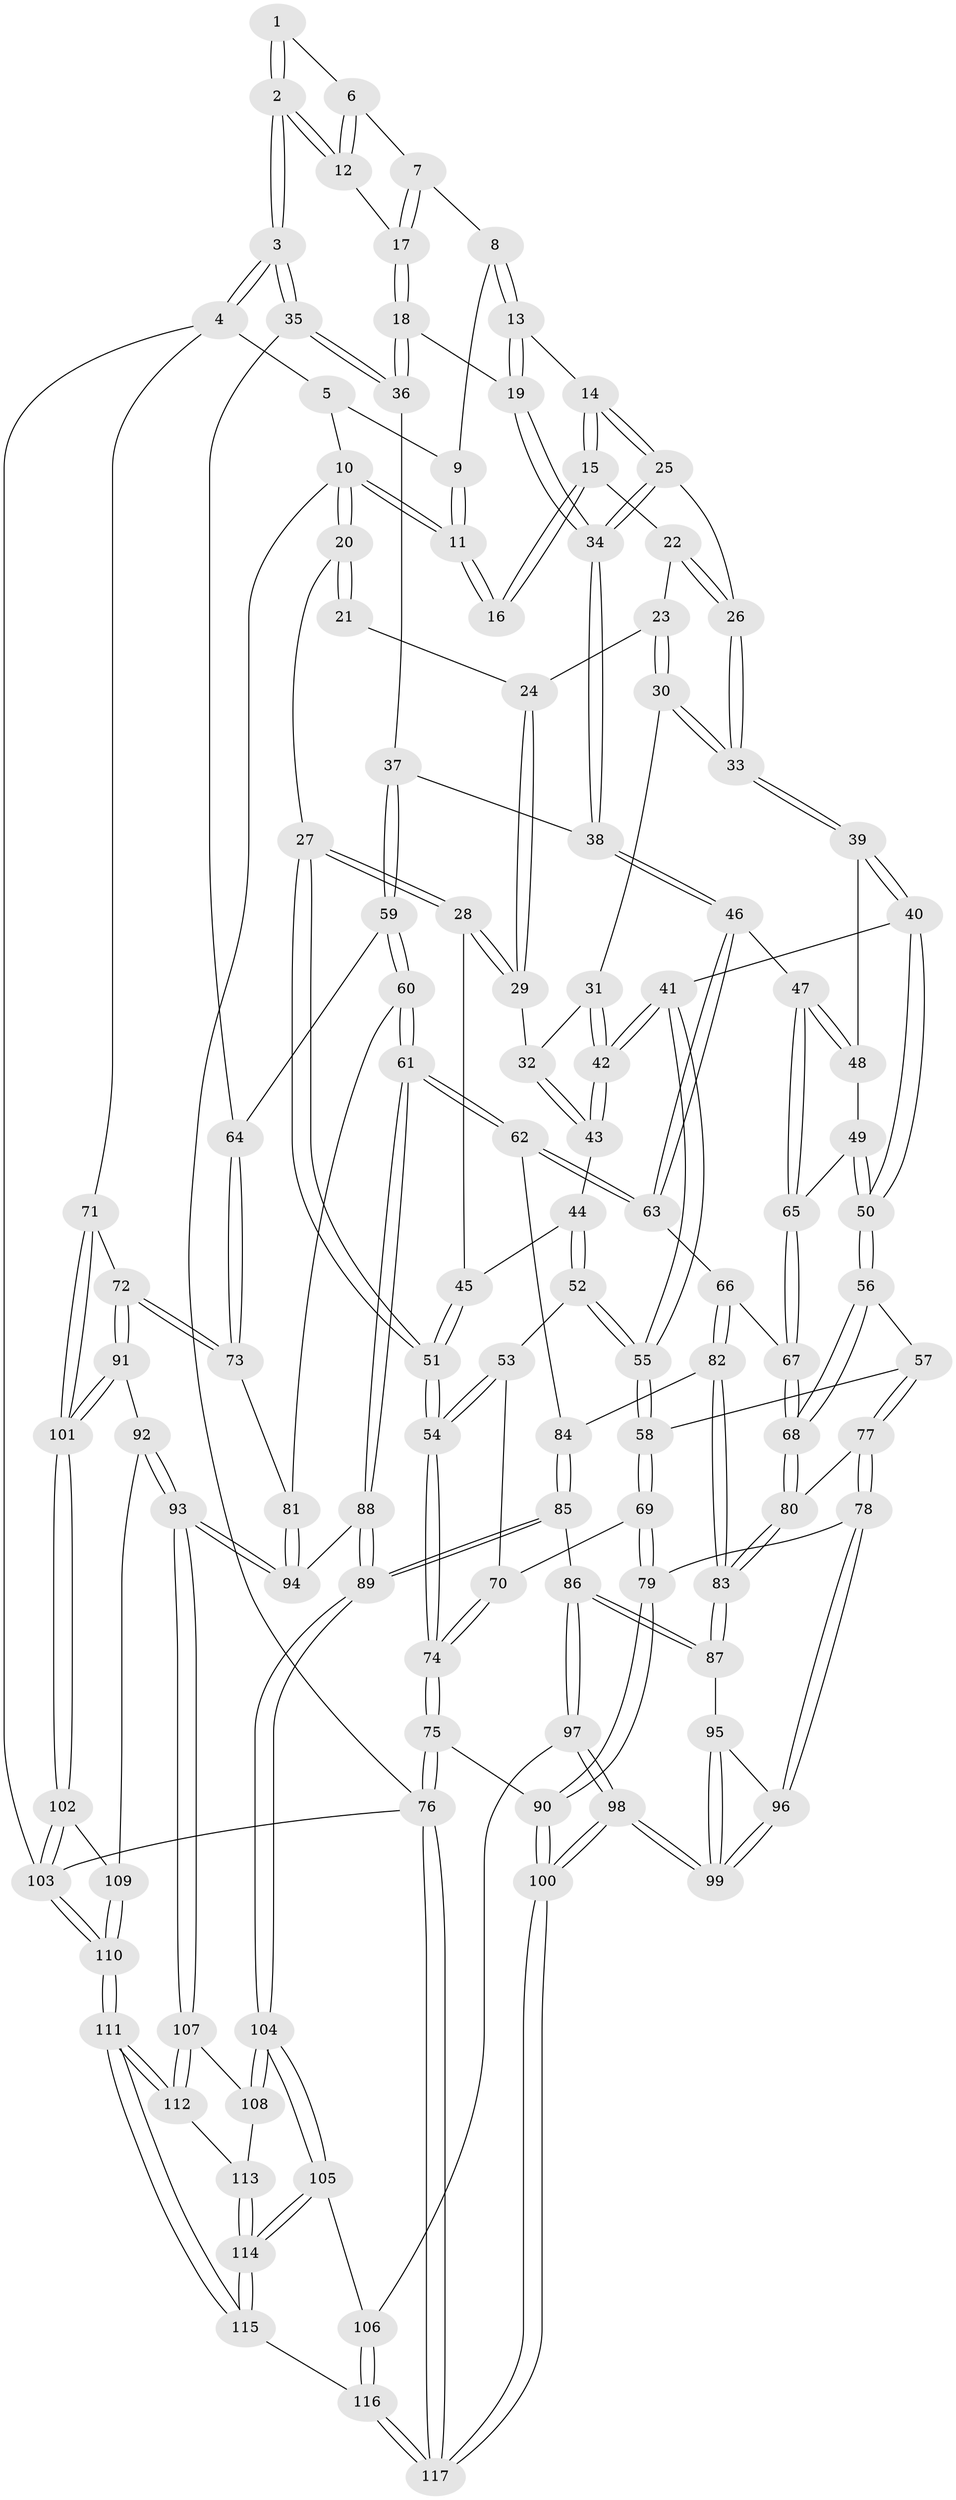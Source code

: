 // Generated by graph-tools (version 1.1) at 2025/27/03/09/25 03:27:07]
// undirected, 117 vertices, 289 edges
graph export_dot {
graph [start="1"]
  node [color=gray90,style=filled];
  1 [pos="+0.8105863243136107+0"];
  2 [pos="+1+0.2966452469090766"];
  3 [pos="+1+0.3187961182726524"];
  4 [pos="+1+0.3189714157152813"];
  5 [pos="+0.7593444710334275+0"];
  6 [pos="+0.8026065415837288+0.08205930465526154"];
  7 [pos="+0.6938478185764287+0.12124053363827175"];
  8 [pos="+0.5997728589363479+0.028961303757152987"];
  9 [pos="+0.5304530556303861+0"];
  10 [pos="+0+0"];
  11 [pos="+0.3519057649550227+0"];
  12 [pos="+0.8160725724182811+0.12171913000404216"];
  13 [pos="+0.6006817313735335+0.23589139363914624"];
  14 [pos="+0.4834634469249954+0.22504530822820235"];
  15 [pos="+0.35101089651948875+0.007072470166464747"];
  16 [pos="+0.3464451436238198+0"];
  17 [pos="+0.722837836447172+0.2355745311150305"];
  18 [pos="+0.719280556704658+0.2520172871124291"];
  19 [pos="+0.6324478105669689+0.26116440725912365"];
  20 [pos="+0+0"];
  21 [pos="+0.10523305706722354+0.11046268163961036"];
  22 [pos="+0.32795639304875046+0.07523911757504598"];
  23 [pos="+0.2121405846435106+0.24324583748961875"];
  24 [pos="+0.09637620264421336+0.19590099073620074"];
  25 [pos="+0.4475570636199168+0.31941452194657305"];
  26 [pos="+0.3489111345967104+0.3506384310705502"];
  27 [pos="+0+0.2832329118274344"];
  28 [pos="+0+0.3042903000872002"];
  29 [pos="+0+0.3021570237222441"];
  30 [pos="+0.21365553961583655+0.3056398017114318"];
  31 [pos="+0.16513891446244724+0.32515903788511613"];
  32 [pos="+0.05835739346058242+0.3295993984481082"];
  33 [pos="+0.3153445517625507+0.384843669256565"];
  34 [pos="+0.5668934745687411+0.4263758742239278"];
  35 [pos="+0.8989683238340227+0.3952022808171257"];
  36 [pos="+0.8772964941858323+0.3888489351641326"];
  37 [pos="+0.6429638871584735+0.45816134529133185"];
  38 [pos="+0.5695288840666434+0.4393201451690662"];
  39 [pos="+0.31502155619492533+0.3901675419031064"];
  40 [pos="+0.19507351980335275+0.4778840498401865"];
  41 [pos="+0.18295472641232674+0.47866302380462655"];
  42 [pos="+0.1611973139977661+0.46588141204822864"];
  43 [pos="+0.12511994023806164+0.4575117440226416"];
  44 [pos="+0.06645862573763348+0.48730563361278445"];
  45 [pos="+0.04881471892704899+0.4782923797955838"];
  46 [pos="+0.520342944564843+0.49786517689907367"];
  47 [pos="+0.41721392763357734+0.4997768841850909"];
  48 [pos="+0.31726860909198185+0.3937638434585581"];
  49 [pos="+0.29372288980814587+0.550809576854229"];
  50 [pos="+0.25903750109979345+0.5716727218291486"];
  51 [pos="+0+0.5353846213733775"];
  52 [pos="+0.061135718601161945+0.5476257815555119"];
  53 [pos="+0.021917252227321788+0.5735652654436519"];
  54 [pos="+0+0.577895927945591"];
  55 [pos="+0.13583521203484816+0.5830417651122554"];
  56 [pos="+0.256670451542732+0.5850201913439973"];
  57 [pos="+0.2092258009086986+0.6114284917723465"];
  58 [pos="+0.13618697793293605+0.5842937127050872"];
  59 [pos="+0.6925712457072445+0.596513917754788"];
  60 [pos="+0.6619689512533472+0.6892955714446926"];
  61 [pos="+0.6518660892896454+0.6974250208634258"];
  62 [pos="+0.547934880073014+0.620453262459833"];
  63 [pos="+0.5401965908957302+0.607542371224569"];
  64 [pos="+0.8568931609840242+0.5027567950253148"];
  65 [pos="+0.38371764567550637+0.5566435885036561"];
  66 [pos="+0.40470881840781886+0.6337177738080487"];
  67 [pos="+0.3808041659737796+0.6246923331234505"];
  68 [pos="+0.3247760856827428+0.6710717788360232"];
  69 [pos="+0.097349028960406+0.6775869539140141"];
  70 [pos="+0.08115830872371745+0.6732820967256716"];
  71 [pos="+1+0.6196743151196337"];
  72 [pos="+0.9322341480348442+0.7000839915652692"];
  73 [pos="+0.8557471007657641+0.6503137607683748"];
  74 [pos="+0+0.7343530388626336"];
  75 [pos="+0+0.7349316781970319"];
  76 [pos="+0+1"];
  77 [pos="+0.20021642011581844+0.7154653510822966"];
  78 [pos="+0.17261587993968575+0.739607841503097"];
  79 [pos="+0.13492093023454188+0.730510823360182"];
  80 [pos="+0.32097829185412746+0.684440513601681"];
  81 [pos="+0.807217228084098+0.6793389748700973"];
  82 [pos="+0.4431494530266458+0.6902182505696645"];
  83 [pos="+0.34284100533080925+0.7315888648127234"];
  84 [pos="+0.46343922756090167+0.7055956797733467"];
  85 [pos="+0.4659552084318816+0.7728932721477222"];
  86 [pos="+0.3991137233331952+0.8012263067531796"];
  87 [pos="+0.3508676163161483+0.7592986794419235"];
  88 [pos="+0.6372264011810853+0.7851933734392389"];
  89 [pos="+0.6214034653558833+0.814556561019054"];
  90 [pos="+0.07293843451765371+0.7879370304451601"];
  91 [pos="+0.910952599417076+0.8146992862467402"];
  92 [pos="+0.8978381648619845+0.8361224456781755"];
  93 [pos="+0.8703899163527171+0.8451602412110699"];
  94 [pos="+0.8246622627708577+0.8082737216735718"];
  95 [pos="+0.3314248190048773+0.7706319412961907"];
  96 [pos="+0.1758477651617461+0.7462285582598994"];
  97 [pos="+0.3886619225774251+0.8860629959014015"];
  98 [pos="+0.21705435919075686+1"];
  99 [pos="+0.2193663804605059+0.8500210806297462"];
  100 [pos="+0.08265712142806042+1"];
  101 [pos="+1+0.7642399593316993"];
  102 [pos="+1+0.89716215433525"];
  103 [pos="+1+1"];
  104 [pos="+0.6214320033936517+0.8270225295582753"];
  105 [pos="+0.6091035858735252+0.8604223381334033"];
  106 [pos="+0.4929362857292186+0.9371798617995878"];
  107 [pos="+0.8597885327557967+0.8630748995548188"];
  108 [pos="+0.7516366891659743+0.8989496097215044"];
  109 [pos="+0.9226132330026037+0.8566180132917944"];
  110 [pos="+1+1"];
  111 [pos="+0.9046244077003951+1"];
  112 [pos="+0.8546166881283229+0.946645081655172"];
  113 [pos="+0.7571024086719828+0.9341504385145515"];
  114 [pos="+0.7223724189885946+1"];
  115 [pos="+0.7374897796357375+1"];
  116 [pos="+0.4656349273673306+1"];
  117 [pos="+0.07543214593326321+1"];
  1 -- 2;
  1 -- 2;
  1 -- 6;
  2 -- 3;
  2 -- 3;
  2 -- 12;
  2 -- 12;
  3 -- 4;
  3 -- 4;
  3 -- 35;
  3 -- 35;
  4 -- 5;
  4 -- 71;
  4 -- 103;
  5 -- 9;
  5 -- 10;
  6 -- 7;
  6 -- 12;
  6 -- 12;
  7 -- 8;
  7 -- 17;
  7 -- 17;
  8 -- 9;
  8 -- 13;
  8 -- 13;
  9 -- 11;
  9 -- 11;
  10 -- 11;
  10 -- 11;
  10 -- 20;
  10 -- 20;
  10 -- 76;
  11 -- 16;
  11 -- 16;
  12 -- 17;
  13 -- 14;
  13 -- 19;
  13 -- 19;
  14 -- 15;
  14 -- 15;
  14 -- 25;
  14 -- 25;
  15 -- 16;
  15 -- 16;
  15 -- 22;
  17 -- 18;
  17 -- 18;
  18 -- 19;
  18 -- 36;
  18 -- 36;
  19 -- 34;
  19 -- 34;
  20 -- 21;
  20 -- 21;
  20 -- 27;
  21 -- 24;
  22 -- 23;
  22 -- 26;
  22 -- 26;
  23 -- 24;
  23 -- 30;
  23 -- 30;
  24 -- 29;
  24 -- 29;
  25 -- 26;
  25 -- 34;
  25 -- 34;
  26 -- 33;
  26 -- 33;
  27 -- 28;
  27 -- 28;
  27 -- 51;
  27 -- 51;
  28 -- 29;
  28 -- 29;
  28 -- 45;
  29 -- 32;
  30 -- 31;
  30 -- 33;
  30 -- 33;
  31 -- 32;
  31 -- 42;
  31 -- 42;
  32 -- 43;
  32 -- 43;
  33 -- 39;
  33 -- 39;
  34 -- 38;
  34 -- 38;
  35 -- 36;
  35 -- 36;
  35 -- 64;
  36 -- 37;
  37 -- 38;
  37 -- 59;
  37 -- 59;
  38 -- 46;
  38 -- 46;
  39 -- 40;
  39 -- 40;
  39 -- 48;
  40 -- 41;
  40 -- 50;
  40 -- 50;
  41 -- 42;
  41 -- 42;
  41 -- 55;
  41 -- 55;
  42 -- 43;
  42 -- 43;
  43 -- 44;
  44 -- 45;
  44 -- 52;
  44 -- 52;
  45 -- 51;
  45 -- 51;
  46 -- 47;
  46 -- 63;
  46 -- 63;
  47 -- 48;
  47 -- 48;
  47 -- 65;
  47 -- 65;
  48 -- 49;
  49 -- 50;
  49 -- 50;
  49 -- 65;
  50 -- 56;
  50 -- 56;
  51 -- 54;
  51 -- 54;
  52 -- 53;
  52 -- 55;
  52 -- 55;
  53 -- 54;
  53 -- 54;
  53 -- 70;
  54 -- 74;
  54 -- 74;
  55 -- 58;
  55 -- 58;
  56 -- 57;
  56 -- 68;
  56 -- 68;
  57 -- 58;
  57 -- 77;
  57 -- 77;
  58 -- 69;
  58 -- 69;
  59 -- 60;
  59 -- 60;
  59 -- 64;
  60 -- 61;
  60 -- 61;
  60 -- 81;
  61 -- 62;
  61 -- 62;
  61 -- 88;
  61 -- 88;
  62 -- 63;
  62 -- 63;
  62 -- 84;
  63 -- 66;
  64 -- 73;
  64 -- 73;
  65 -- 67;
  65 -- 67;
  66 -- 67;
  66 -- 82;
  66 -- 82;
  67 -- 68;
  67 -- 68;
  68 -- 80;
  68 -- 80;
  69 -- 70;
  69 -- 79;
  69 -- 79;
  70 -- 74;
  70 -- 74;
  71 -- 72;
  71 -- 101;
  71 -- 101;
  72 -- 73;
  72 -- 73;
  72 -- 91;
  72 -- 91;
  73 -- 81;
  74 -- 75;
  74 -- 75;
  75 -- 76;
  75 -- 76;
  75 -- 90;
  76 -- 117;
  76 -- 117;
  76 -- 103;
  77 -- 78;
  77 -- 78;
  77 -- 80;
  78 -- 79;
  78 -- 96;
  78 -- 96;
  79 -- 90;
  79 -- 90;
  80 -- 83;
  80 -- 83;
  81 -- 94;
  81 -- 94;
  82 -- 83;
  82 -- 83;
  82 -- 84;
  83 -- 87;
  83 -- 87;
  84 -- 85;
  84 -- 85;
  85 -- 86;
  85 -- 89;
  85 -- 89;
  86 -- 87;
  86 -- 87;
  86 -- 97;
  86 -- 97;
  87 -- 95;
  88 -- 89;
  88 -- 89;
  88 -- 94;
  89 -- 104;
  89 -- 104;
  90 -- 100;
  90 -- 100;
  91 -- 92;
  91 -- 101;
  91 -- 101;
  92 -- 93;
  92 -- 93;
  92 -- 109;
  93 -- 94;
  93 -- 94;
  93 -- 107;
  93 -- 107;
  95 -- 96;
  95 -- 99;
  95 -- 99;
  96 -- 99;
  96 -- 99;
  97 -- 98;
  97 -- 98;
  97 -- 106;
  98 -- 99;
  98 -- 99;
  98 -- 100;
  98 -- 100;
  100 -- 117;
  100 -- 117;
  101 -- 102;
  101 -- 102;
  102 -- 103;
  102 -- 103;
  102 -- 109;
  103 -- 110;
  103 -- 110;
  104 -- 105;
  104 -- 105;
  104 -- 108;
  104 -- 108;
  105 -- 106;
  105 -- 114;
  105 -- 114;
  106 -- 116;
  106 -- 116;
  107 -- 108;
  107 -- 112;
  107 -- 112;
  108 -- 113;
  109 -- 110;
  109 -- 110;
  110 -- 111;
  110 -- 111;
  111 -- 112;
  111 -- 112;
  111 -- 115;
  111 -- 115;
  112 -- 113;
  113 -- 114;
  113 -- 114;
  114 -- 115;
  114 -- 115;
  115 -- 116;
  116 -- 117;
  116 -- 117;
}
